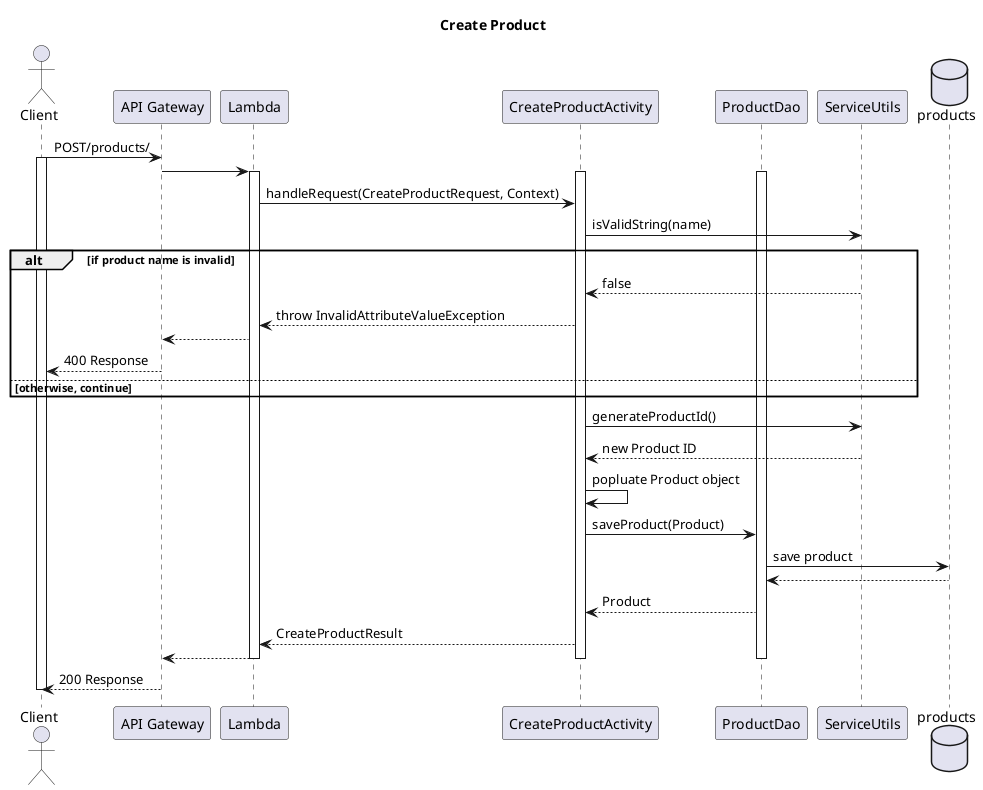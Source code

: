 @startuml
title Create Product

actor Client
participant "API Gateway" as APIGateway
participant Lambda
participant CreateProductActivity
participant ProductDao
participant ServiceUtils
database products

Client -> APIGateway : POST/products/
activate Client
APIGateway -> Lambda
activate Lambda
activate CreateProductActivity
activate ProductDao
Lambda -> CreateProductActivity : handleRequest(CreateProductRequest, Context)
CreateProductActivity -> ServiceUtils : isValidString(name)

alt if product name is invalid
CreateProductActivity <-- ServiceUtils : false
Lambda <-- CreateProductActivity : throw InvalidAttributeValueException
APIGateway <-- Lambda
Client <-- APIGateway : 400 Response
else otherwise, continue
end

CreateProductActivity -> ServiceUtils : generateProductId()
CreateProductActivity <-- ServiceUtils : new Product ID
CreateProductActivity -> CreateProductActivity : popluate Product object
CreateProductActivity -> ProductDao : saveProduct(Product)
ProductDao -> products : save product
ProductDao <-- products

CreateProductActivity <-- ProductDao : Product
Lambda <-- CreateProductActivity : CreateProductResult
APIGateway <-- Lambda
deactivate ProductDao
deactivate CreateProductActivity
deactivate Lambda
Client <-- APIGateway : 200 Response
deactivate Client
@enduml